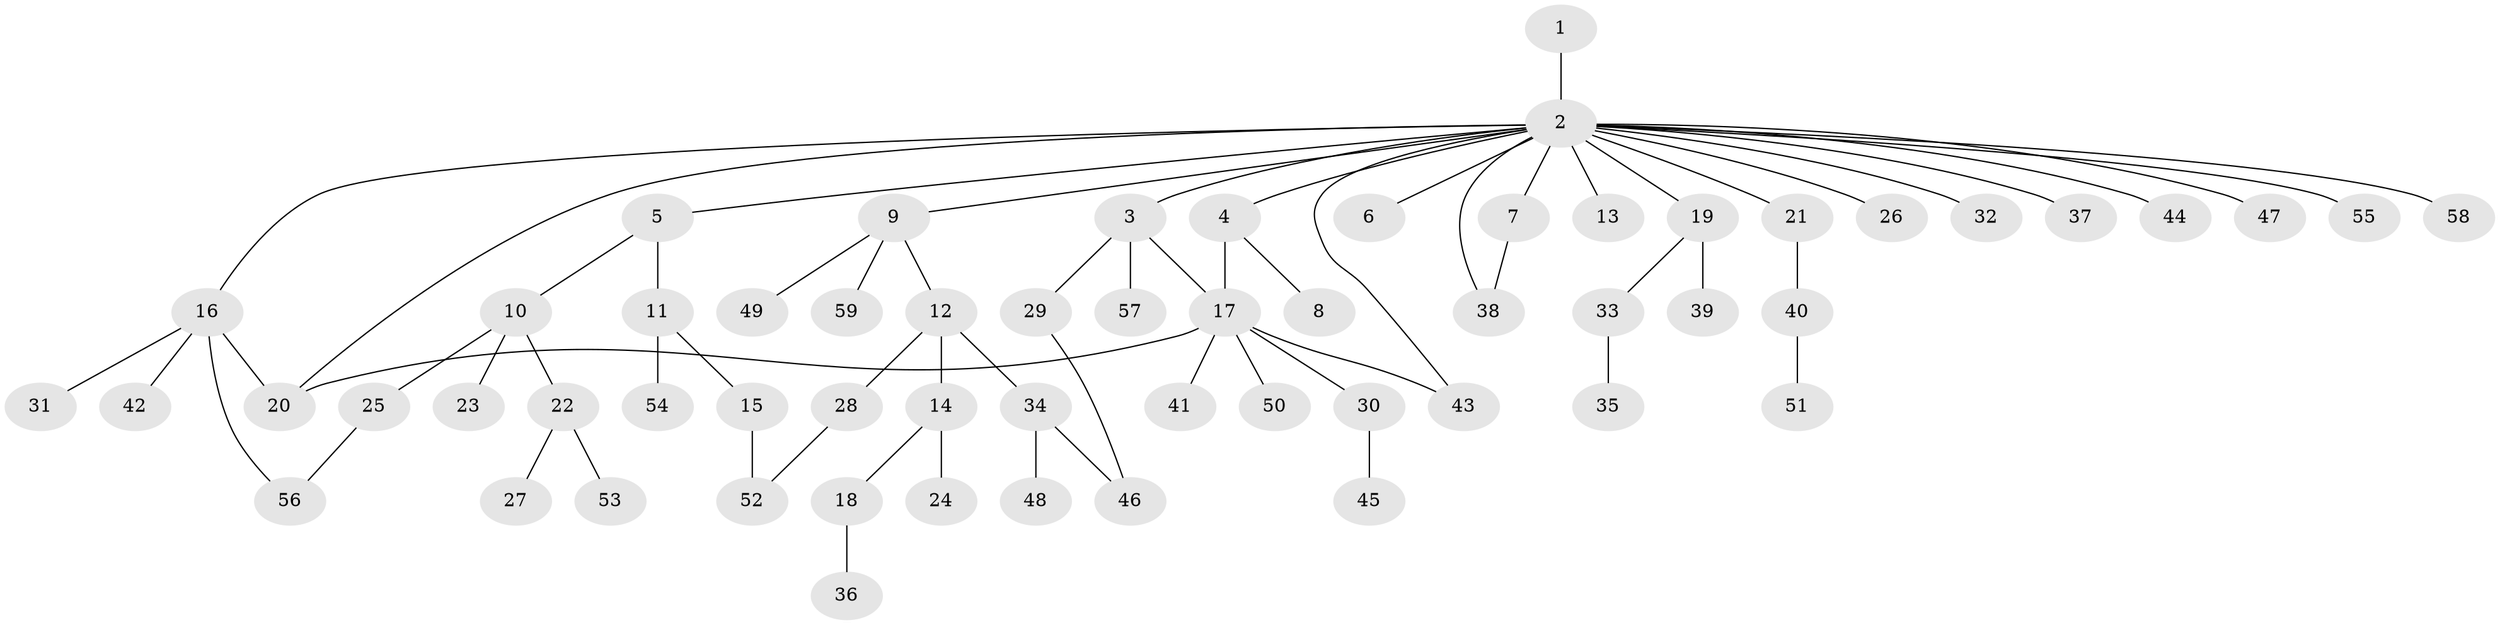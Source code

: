 // coarse degree distribution, {4: 0.16, 7: 0.04, 3: 0.16, 2: 0.36, 1: 0.28}
// Generated by graph-tools (version 1.1) at 2025/50/03/04/25 22:50:39]
// undirected, 59 vertices, 66 edges
graph export_dot {
  node [color=gray90,style=filled];
  1;
  2;
  3;
  4;
  5;
  6;
  7;
  8;
  9;
  10;
  11;
  12;
  13;
  14;
  15;
  16;
  17;
  18;
  19;
  20;
  21;
  22;
  23;
  24;
  25;
  26;
  27;
  28;
  29;
  30;
  31;
  32;
  33;
  34;
  35;
  36;
  37;
  38;
  39;
  40;
  41;
  42;
  43;
  44;
  45;
  46;
  47;
  48;
  49;
  50;
  51;
  52;
  53;
  54;
  55;
  56;
  57;
  58;
  59;
  1 -- 2;
  2 -- 3;
  2 -- 4;
  2 -- 5;
  2 -- 6;
  2 -- 7;
  2 -- 9;
  2 -- 13;
  2 -- 16;
  2 -- 19;
  2 -- 20;
  2 -- 21;
  2 -- 26;
  2 -- 32;
  2 -- 37;
  2 -- 38;
  2 -- 43;
  2 -- 44;
  2 -- 47;
  2 -- 55;
  2 -- 58;
  3 -- 17;
  3 -- 29;
  3 -- 57;
  4 -- 8;
  4 -- 17;
  5 -- 10;
  5 -- 11;
  7 -- 38;
  9 -- 12;
  9 -- 49;
  9 -- 59;
  10 -- 22;
  10 -- 23;
  10 -- 25;
  11 -- 15;
  11 -- 54;
  12 -- 14;
  12 -- 28;
  12 -- 34;
  14 -- 18;
  14 -- 24;
  15 -- 52;
  16 -- 20;
  16 -- 31;
  16 -- 42;
  16 -- 56;
  17 -- 20;
  17 -- 30;
  17 -- 41;
  17 -- 43;
  17 -- 50;
  18 -- 36;
  19 -- 33;
  19 -- 39;
  21 -- 40;
  22 -- 27;
  22 -- 53;
  25 -- 56;
  28 -- 52;
  29 -- 46;
  30 -- 45;
  33 -- 35;
  34 -- 46;
  34 -- 48;
  40 -- 51;
}
